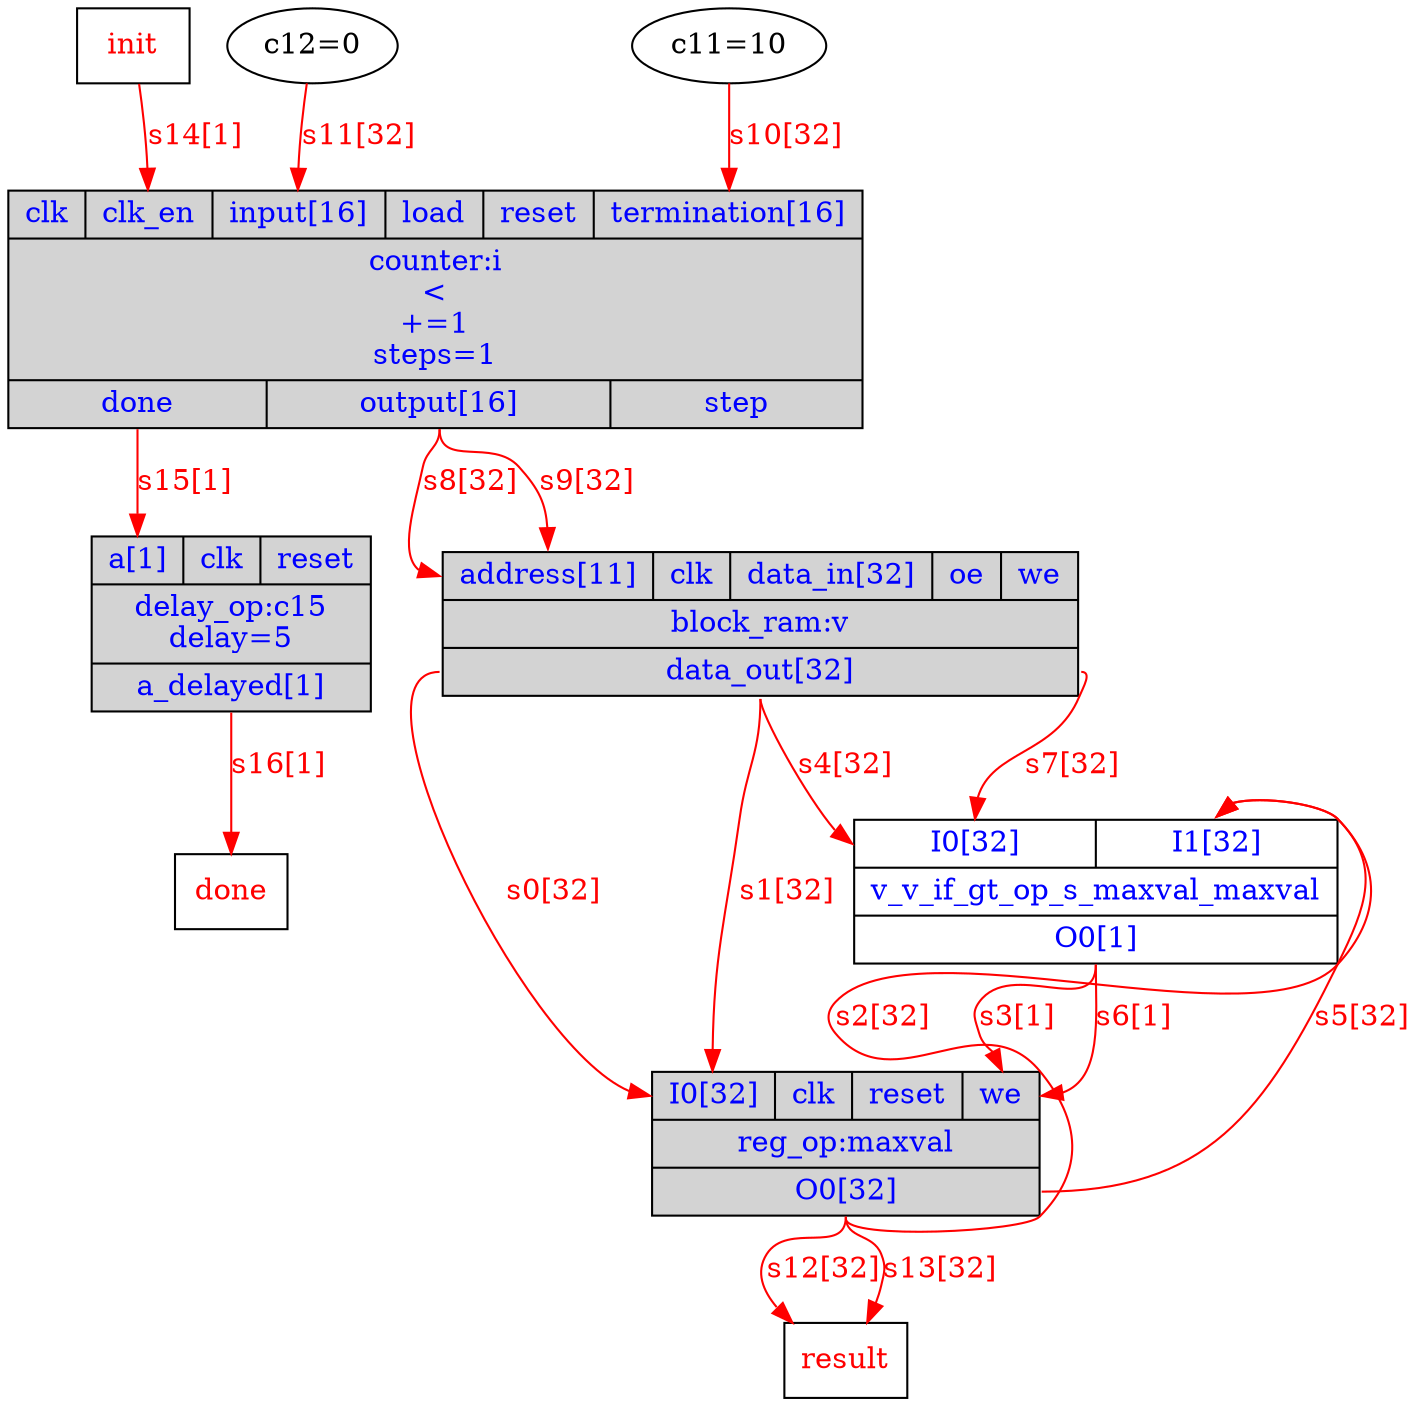 digraph diagram {
// Components (Nodes) 
"i" [shape=record, fontcolor=blue, style="filled", fillcolor="lightgray", label="{{<clk>clk|<clk_en>clk_en|<input>input[16]|<load>load|<reset>reset|<termination>termination[16]}|counter:i\n\<\n+=1\nsteps=1|{<done>done|<output>output[16]|<step>step}}"]; 
"v_v_if_gt_op_s_maxval_maxval" [shape=record, fontcolor=blue, label="{{<I0>I0[32]|<I1>I1[32]}|v_v_if_gt_op_s_maxval_maxval|{<O0>O0[1]}}"]; 
"maxval" [shape=record, fontcolor=blue, style="filled", fillcolor="lightgray", label="{{<I0>I0[32]|<clk>clk|<reset>reset|<we>we}|reg_op:maxval|{<O0>O0[32]}}"]; 
"v" [shape=record, fontcolor=blue, style="filled", fillcolor="lightgray", label="{{<address>address[11]|<clk>clk|<data_in>data_in[32]|<oe>oe|<we>we}|block_ram:v|{<data_out>data_out[32]}}"]; 
"maxval" [shape=record, fontcolor=blue, style="filled", fillcolor="lightgray", label="{{<I0>I0[32]|<clk>clk|<reset>reset|<we>we}|reg_op:maxval|{<O0>O0[32]}}"]; 
"v" [shape=record, fontcolor=blue, style="filled", fillcolor="lightgray", label="{{<address>address[11]|<clk>clk|<data_in>data_in[32]|<oe>oe|<we>we}|block_ram:v|{<data_out>data_out[32]}}"]; 
"init" [shape=msquare fontcolor=red label="init"]"done" [shape=msquare fontcolor=red label="done"]"c11" [fontcolor=b label="c11=10"]"c12" [fontcolor=b label="c12=0"]"result" [shape=msquare fontcolor=red label="result"]"result" [shape=msquare fontcolor=red label="result"]"c15" [shape=record, fontcolor=blue, style="filled", fillcolor="lightgray", label="{{<a>a[1]|<clk>clk|<reset>reset}|delay_op:c15\ndelay=5|{<a_delayed>a_delayed[1]}}"]; 
// Signals (Edges) 
"v":data_out -> "maxval":I0[label="s0[32]" color=red fontcolor=red]; 
"v":data_out -> "maxval":I0[label="s1[32]" color=red fontcolor=red]; 
"maxval":O0 -> "v_v_if_gt_op_s_maxval_maxval":I1[label="s2[32]" color=red fontcolor=red]; 
"v_v_if_gt_op_s_maxval_maxval":O0 -> "maxval":we[label="s3[1]" color=red fontcolor=red]; 
"v":data_out -> "v_v_if_gt_op_s_maxval_maxval":I0[label="s4[32]" color=red fontcolor=red]; 
"maxval":O0 -> "v_v_if_gt_op_s_maxval_maxval":I1[label="s5[32]" color=red fontcolor=red]; 
"v_v_if_gt_op_s_maxval_maxval":O0 -> "maxval":we[label="s6[1]" color=red fontcolor=red]; 
"v":data_out -> "v_v_if_gt_op_s_maxval_maxval":I0[label="s7[32]" color=red fontcolor=red]; 
"i":output -> "v":address[label="s8[32]" color=red fontcolor=red]; 
"i":output -> "v":address[label="s9[32]" color=red fontcolor=red]; 
"c11":out -> "i":termination[label="s10[32]" color=red fontcolor=red]; 
"c12":out -> "i":input[label="s11[32]" color=red fontcolor=red]; 
"maxval":O0 -> "result":in[label="s12[32]" color=red fontcolor=red]; 
"maxval":O0 -> "result":in[label="s13[32]" color=red fontcolor=red]; 
"init":out -> "i":clk_en[label="s14[1]" color=red fontcolor=red]; 
"i":done -> "c15":a[label="s15[1]" color=red fontcolor=red]; 
"c15":a_delayed -> "done":in[label="s16[1]" color=red fontcolor=red]; 
}
